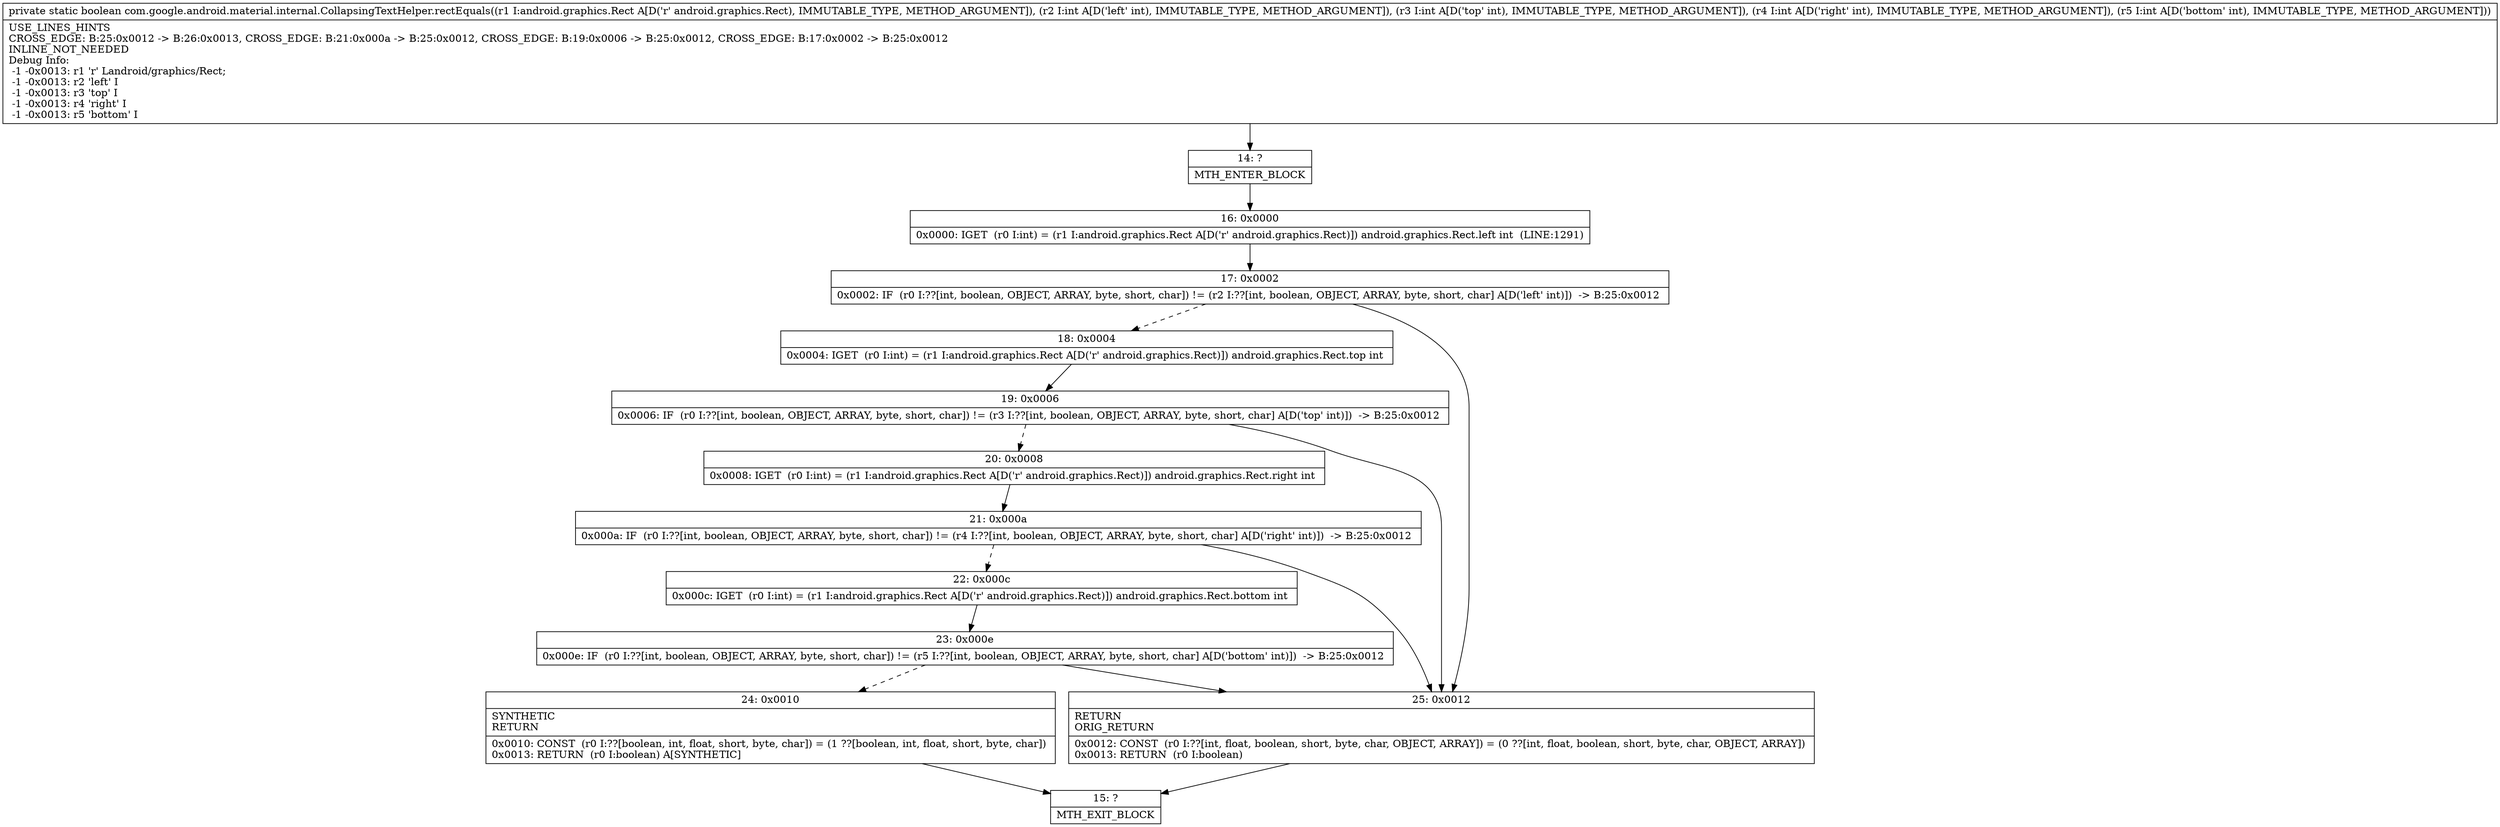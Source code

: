 digraph "CFG forcom.google.android.material.internal.CollapsingTextHelper.rectEquals(Landroid\/graphics\/Rect;IIII)Z" {
Node_14 [shape=record,label="{14\:\ ?|MTH_ENTER_BLOCK\l}"];
Node_16 [shape=record,label="{16\:\ 0x0000|0x0000: IGET  (r0 I:int) = (r1 I:android.graphics.Rect A[D('r' android.graphics.Rect)]) android.graphics.Rect.left int  (LINE:1291)\l}"];
Node_17 [shape=record,label="{17\:\ 0x0002|0x0002: IF  (r0 I:??[int, boolean, OBJECT, ARRAY, byte, short, char]) != (r2 I:??[int, boolean, OBJECT, ARRAY, byte, short, char] A[D('left' int)])  \-\> B:25:0x0012 \l}"];
Node_18 [shape=record,label="{18\:\ 0x0004|0x0004: IGET  (r0 I:int) = (r1 I:android.graphics.Rect A[D('r' android.graphics.Rect)]) android.graphics.Rect.top int \l}"];
Node_19 [shape=record,label="{19\:\ 0x0006|0x0006: IF  (r0 I:??[int, boolean, OBJECT, ARRAY, byte, short, char]) != (r3 I:??[int, boolean, OBJECT, ARRAY, byte, short, char] A[D('top' int)])  \-\> B:25:0x0012 \l}"];
Node_20 [shape=record,label="{20\:\ 0x0008|0x0008: IGET  (r0 I:int) = (r1 I:android.graphics.Rect A[D('r' android.graphics.Rect)]) android.graphics.Rect.right int \l}"];
Node_21 [shape=record,label="{21\:\ 0x000a|0x000a: IF  (r0 I:??[int, boolean, OBJECT, ARRAY, byte, short, char]) != (r4 I:??[int, boolean, OBJECT, ARRAY, byte, short, char] A[D('right' int)])  \-\> B:25:0x0012 \l}"];
Node_22 [shape=record,label="{22\:\ 0x000c|0x000c: IGET  (r0 I:int) = (r1 I:android.graphics.Rect A[D('r' android.graphics.Rect)]) android.graphics.Rect.bottom int \l}"];
Node_23 [shape=record,label="{23\:\ 0x000e|0x000e: IF  (r0 I:??[int, boolean, OBJECT, ARRAY, byte, short, char]) != (r5 I:??[int, boolean, OBJECT, ARRAY, byte, short, char] A[D('bottom' int)])  \-\> B:25:0x0012 \l}"];
Node_24 [shape=record,label="{24\:\ 0x0010|SYNTHETIC\lRETURN\l|0x0010: CONST  (r0 I:??[boolean, int, float, short, byte, char]) = (1 ??[boolean, int, float, short, byte, char]) \l0x0013: RETURN  (r0 I:boolean) A[SYNTHETIC]\l}"];
Node_15 [shape=record,label="{15\:\ ?|MTH_EXIT_BLOCK\l}"];
Node_25 [shape=record,label="{25\:\ 0x0012|RETURN\lORIG_RETURN\l|0x0012: CONST  (r0 I:??[int, float, boolean, short, byte, char, OBJECT, ARRAY]) = (0 ??[int, float, boolean, short, byte, char, OBJECT, ARRAY]) \l0x0013: RETURN  (r0 I:boolean) \l}"];
MethodNode[shape=record,label="{private static boolean com.google.android.material.internal.CollapsingTextHelper.rectEquals((r1 I:android.graphics.Rect A[D('r' android.graphics.Rect), IMMUTABLE_TYPE, METHOD_ARGUMENT]), (r2 I:int A[D('left' int), IMMUTABLE_TYPE, METHOD_ARGUMENT]), (r3 I:int A[D('top' int), IMMUTABLE_TYPE, METHOD_ARGUMENT]), (r4 I:int A[D('right' int), IMMUTABLE_TYPE, METHOD_ARGUMENT]), (r5 I:int A[D('bottom' int), IMMUTABLE_TYPE, METHOD_ARGUMENT]))  | USE_LINES_HINTS\lCROSS_EDGE: B:25:0x0012 \-\> B:26:0x0013, CROSS_EDGE: B:21:0x000a \-\> B:25:0x0012, CROSS_EDGE: B:19:0x0006 \-\> B:25:0x0012, CROSS_EDGE: B:17:0x0002 \-\> B:25:0x0012\lINLINE_NOT_NEEDED\lDebug Info:\l  \-1 \-0x0013: r1 'r' Landroid\/graphics\/Rect;\l  \-1 \-0x0013: r2 'left' I\l  \-1 \-0x0013: r3 'top' I\l  \-1 \-0x0013: r4 'right' I\l  \-1 \-0x0013: r5 'bottom' I\l}"];
MethodNode -> Node_14;Node_14 -> Node_16;
Node_16 -> Node_17;
Node_17 -> Node_18[style=dashed];
Node_17 -> Node_25;
Node_18 -> Node_19;
Node_19 -> Node_20[style=dashed];
Node_19 -> Node_25;
Node_20 -> Node_21;
Node_21 -> Node_22[style=dashed];
Node_21 -> Node_25;
Node_22 -> Node_23;
Node_23 -> Node_24[style=dashed];
Node_23 -> Node_25;
Node_24 -> Node_15;
Node_25 -> Node_15;
}

